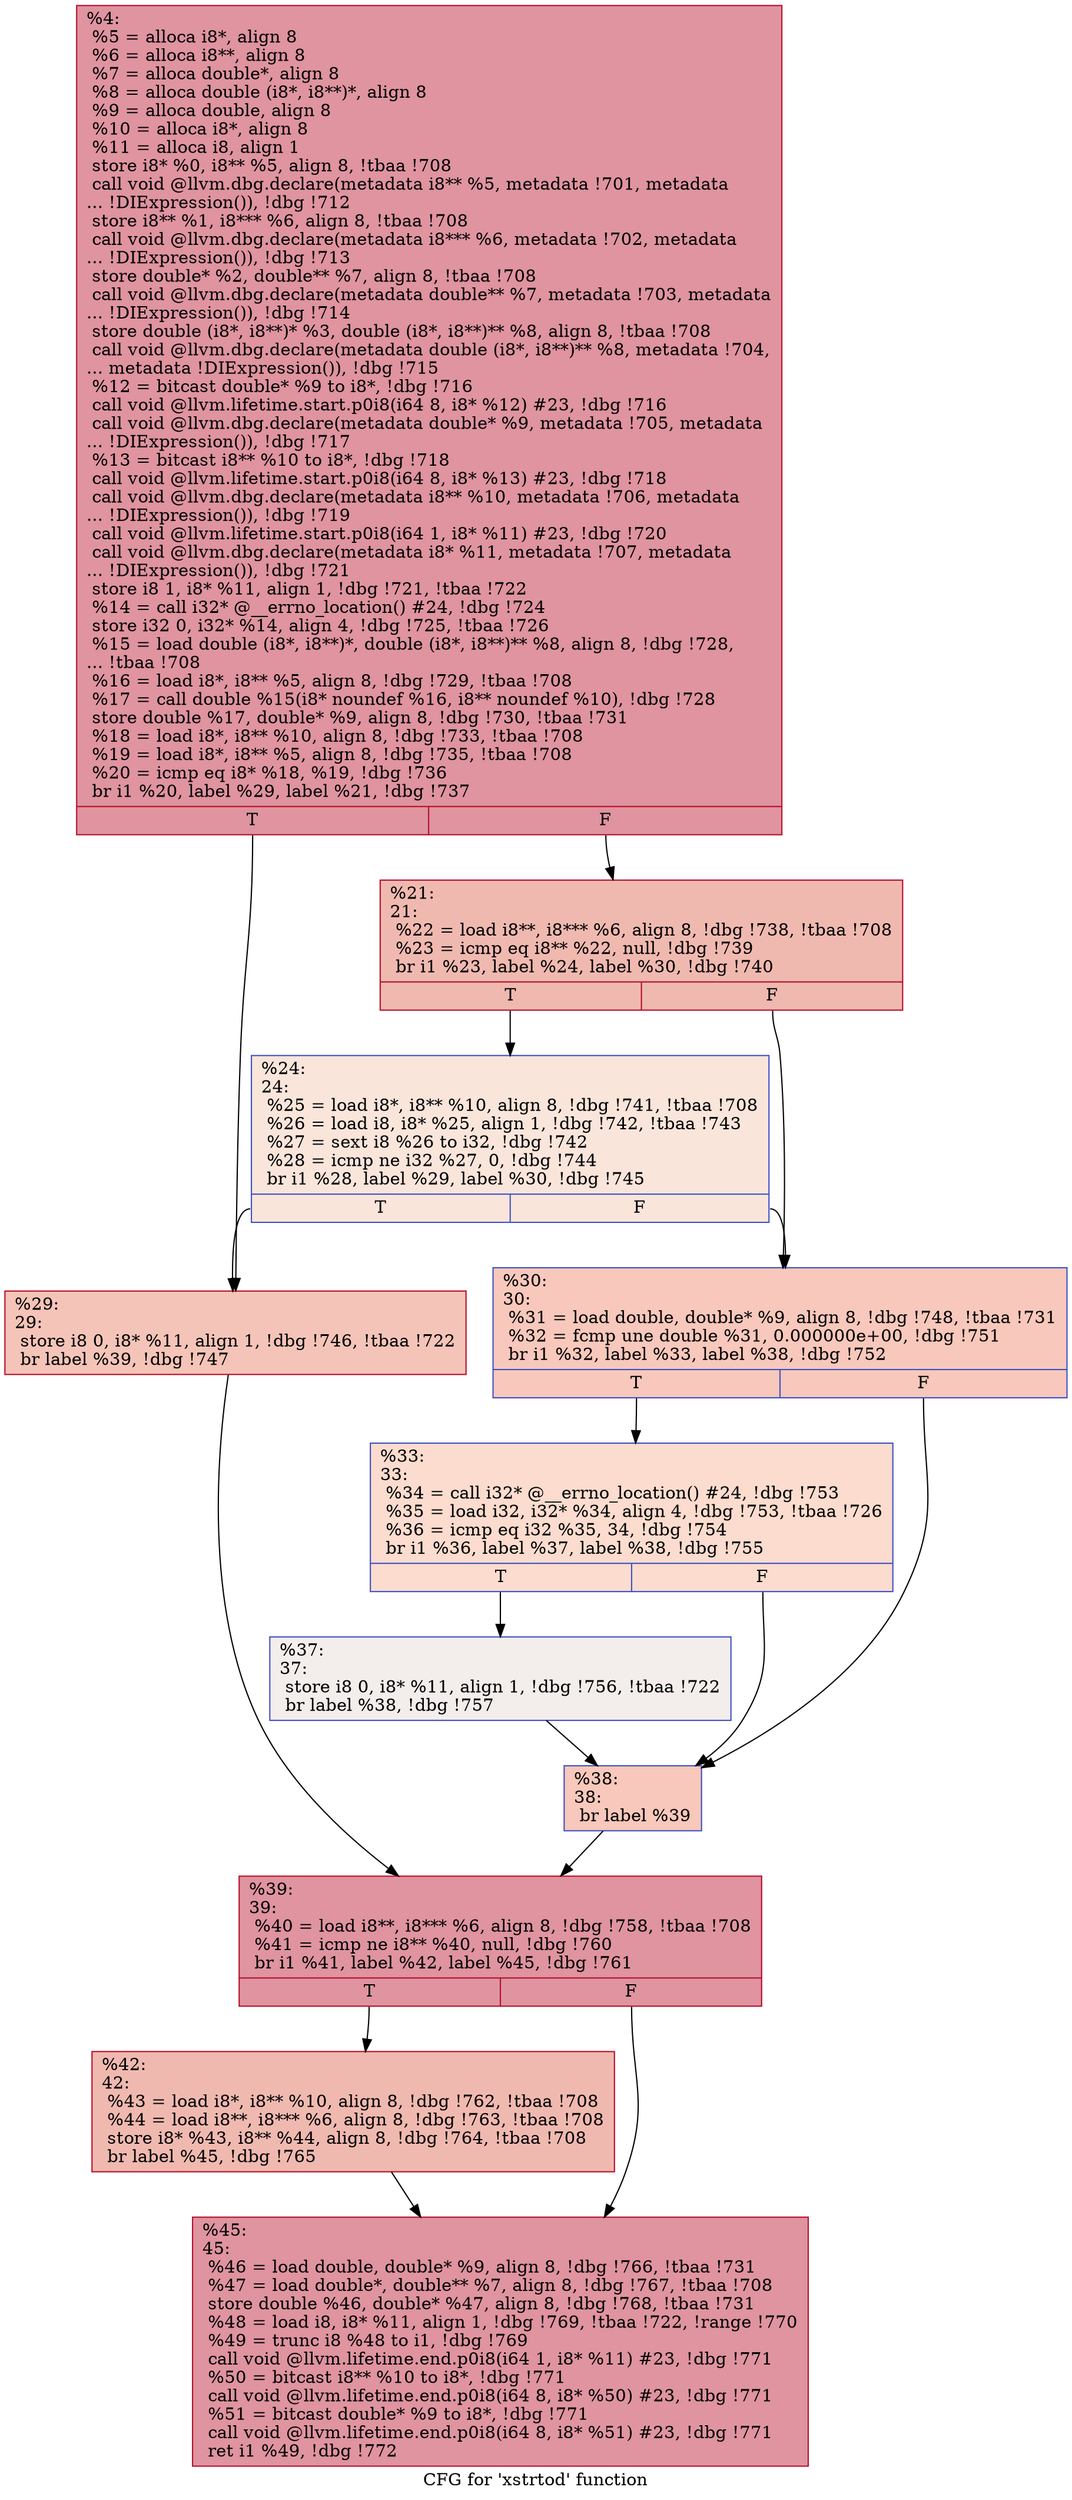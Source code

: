 digraph "CFG for 'xstrtod' function" {
	label="CFG for 'xstrtod' function";

	Node0x96ae90 [shape=record,color="#b70d28ff", style=filled, fillcolor="#b70d2870",label="{%4:\l  %5 = alloca i8*, align 8\l  %6 = alloca i8**, align 8\l  %7 = alloca double*, align 8\l  %8 = alloca double (i8*, i8**)*, align 8\l  %9 = alloca double, align 8\l  %10 = alloca i8*, align 8\l  %11 = alloca i8, align 1\l  store i8* %0, i8** %5, align 8, !tbaa !708\l  call void @llvm.dbg.declare(metadata i8** %5, metadata !701, metadata\l... !DIExpression()), !dbg !712\l  store i8** %1, i8*** %6, align 8, !tbaa !708\l  call void @llvm.dbg.declare(metadata i8*** %6, metadata !702, metadata\l... !DIExpression()), !dbg !713\l  store double* %2, double** %7, align 8, !tbaa !708\l  call void @llvm.dbg.declare(metadata double** %7, metadata !703, metadata\l... !DIExpression()), !dbg !714\l  store double (i8*, i8**)* %3, double (i8*, i8**)** %8, align 8, !tbaa !708\l  call void @llvm.dbg.declare(metadata double (i8*, i8**)** %8, metadata !704,\l... metadata !DIExpression()), !dbg !715\l  %12 = bitcast double* %9 to i8*, !dbg !716\l  call void @llvm.lifetime.start.p0i8(i64 8, i8* %12) #23, !dbg !716\l  call void @llvm.dbg.declare(metadata double* %9, metadata !705, metadata\l... !DIExpression()), !dbg !717\l  %13 = bitcast i8** %10 to i8*, !dbg !718\l  call void @llvm.lifetime.start.p0i8(i64 8, i8* %13) #23, !dbg !718\l  call void @llvm.dbg.declare(metadata i8** %10, metadata !706, metadata\l... !DIExpression()), !dbg !719\l  call void @llvm.lifetime.start.p0i8(i64 1, i8* %11) #23, !dbg !720\l  call void @llvm.dbg.declare(metadata i8* %11, metadata !707, metadata\l... !DIExpression()), !dbg !721\l  store i8 1, i8* %11, align 1, !dbg !721, !tbaa !722\l  %14 = call i32* @__errno_location() #24, !dbg !724\l  store i32 0, i32* %14, align 4, !dbg !725, !tbaa !726\l  %15 = load double (i8*, i8**)*, double (i8*, i8**)** %8, align 8, !dbg !728,\l... !tbaa !708\l  %16 = load i8*, i8** %5, align 8, !dbg !729, !tbaa !708\l  %17 = call double %15(i8* noundef %16, i8** noundef %10), !dbg !728\l  store double %17, double* %9, align 8, !dbg !730, !tbaa !731\l  %18 = load i8*, i8** %10, align 8, !dbg !733, !tbaa !708\l  %19 = load i8*, i8** %5, align 8, !dbg !735, !tbaa !708\l  %20 = icmp eq i8* %18, %19, !dbg !736\l  br i1 %20, label %29, label %21, !dbg !737\l|{<s0>T|<s1>F}}"];
	Node0x96ae90:s0 -> Node0x96dc50;
	Node0x96ae90:s1 -> Node0x96dbb0;
	Node0x96dbb0 [shape=record,color="#b70d28ff", style=filled, fillcolor="#de614d70",label="{%21:\l21:                                               \l  %22 = load i8**, i8*** %6, align 8, !dbg !738, !tbaa !708\l  %23 = icmp eq i8** %22, null, !dbg !739\l  br i1 %23, label %24, label %30, !dbg !740\l|{<s0>T|<s1>F}}"];
	Node0x96dbb0:s0 -> Node0x96dc00;
	Node0x96dbb0:s1 -> Node0x96dca0;
	Node0x96dc00 [shape=record,color="#3d50c3ff", style=filled, fillcolor="#f4c5ad70",label="{%24:\l24:                                               \l  %25 = load i8*, i8** %10, align 8, !dbg !741, !tbaa !708\l  %26 = load i8, i8* %25, align 1, !dbg !742, !tbaa !743\l  %27 = sext i8 %26 to i32, !dbg !742\l  %28 = icmp ne i32 %27, 0, !dbg !744\l  br i1 %28, label %29, label %30, !dbg !745\l|{<s0>T|<s1>F}}"];
	Node0x96dc00:s0 -> Node0x96dc50;
	Node0x96dc00:s1 -> Node0x96dca0;
	Node0x96dc50 [shape=record,color="#b70d28ff", style=filled, fillcolor="#e97a5f70",label="{%29:\l29:                                               \l  store i8 0, i8* %11, align 1, !dbg !746, !tbaa !722\l  br label %39, !dbg !747\l}"];
	Node0x96dc50 -> Node0x96dde0;
	Node0x96dca0 [shape=record,color="#3d50c3ff", style=filled, fillcolor="#ed836670",label="{%30:\l30:                                               \l  %31 = load double, double* %9, align 8, !dbg !748, !tbaa !731\l  %32 = fcmp une double %31, 0.000000e+00, !dbg !751\l  br i1 %32, label %33, label %38, !dbg !752\l|{<s0>T|<s1>F}}"];
	Node0x96dca0:s0 -> Node0x96dcf0;
	Node0x96dca0:s1 -> Node0x96dd90;
	Node0x96dcf0 [shape=record,color="#3d50c3ff", style=filled, fillcolor="#f7af9170",label="{%33:\l33:                                               \l  %34 = call i32* @__errno_location() #24, !dbg !753\l  %35 = load i32, i32* %34, align 4, !dbg !753, !tbaa !726\l  %36 = icmp eq i32 %35, 34, !dbg !754\l  br i1 %36, label %37, label %38, !dbg !755\l|{<s0>T|<s1>F}}"];
	Node0x96dcf0:s0 -> Node0x96dd40;
	Node0x96dcf0:s1 -> Node0x96dd90;
	Node0x96dd40 [shape=record,color="#3d50c3ff", style=filled, fillcolor="#e3d9d370",label="{%37:\l37:                                               \l  store i8 0, i8* %11, align 1, !dbg !756, !tbaa !722\l  br label %38, !dbg !757\l}"];
	Node0x96dd40 -> Node0x96dd90;
	Node0x96dd90 [shape=record,color="#3d50c3ff", style=filled, fillcolor="#ed836670",label="{%38:\l38:                                               \l  br label %39\l}"];
	Node0x96dd90 -> Node0x96dde0;
	Node0x96dde0 [shape=record,color="#b70d28ff", style=filled, fillcolor="#b70d2870",label="{%39:\l39:                                               \l  %40 = load i8**, i8*** %6, align 8, !dbg !758, !tbaa !708\l  %41 = icmp ne i8** %40, null, !dbg !760\l  br i1 %41, label %42, label %45, !dbg !761\l|{<s0>T|<s1>F}}"];
	Node0x96dde0:s0 -> Node0x96de30;
	Node0x96dde0:s1 -> Node0x96de80;
	Node0x96de30 [shape=record,color="#b70d28ff", style=filled, fillcolor="#de614d70",label="{%42:\l42:                                               \l  %43 = load i8*, i8** %10, align 8, !dbg !762, !tbaa !708\l  %44 = load i8**, i8*** %6, align 8, !dbg !763, !tbaa !708\l  store i8* %43, i8** %44, align 8, !dbg !764, !tbaa !708\l  br label %45, !dbg !765\l}"];
	Node0x96de30 -> Node0x96de80;
	Node0x96de80 [shape=record,color="#b70d28ff", style=filled, fillcolor="#b70d2870",label="{%45:\l45:                                               \l  %46 = load double, double* %9, align 8, !dbg !766, !tbaa !731\l  %47 = load double*, double** %7, align 8, !dbg !767, !tbaa !708\l  store double %46, double* %47, align 8, !dbg !768, !tbaa !731\l  %48 = load i8, i8* %11, align 1, !dbg !769, !tbaa !722, !range !770\l  %49 = trunc i8 %48 to i1, !dbg !769\l  call void @llvm.lifetime.end.p0i8(i64 1, i8* %11) #23, !dbg !771\l  %50 = bitcast i8** %10 to i8*, !dbg !771\l  call void @llvm.lifetime.end.p0i8(i64 8, i8* %50) #23, !dbg !771\l  %51 = bitcast double* %9 to i8*, !dbg !771\l  call void @llvm.lifetime.end.p0i8(i64 8, i8* %51) #23, !dbg !771\l  ret i1 %49, !dbg !772\l}"];
}
